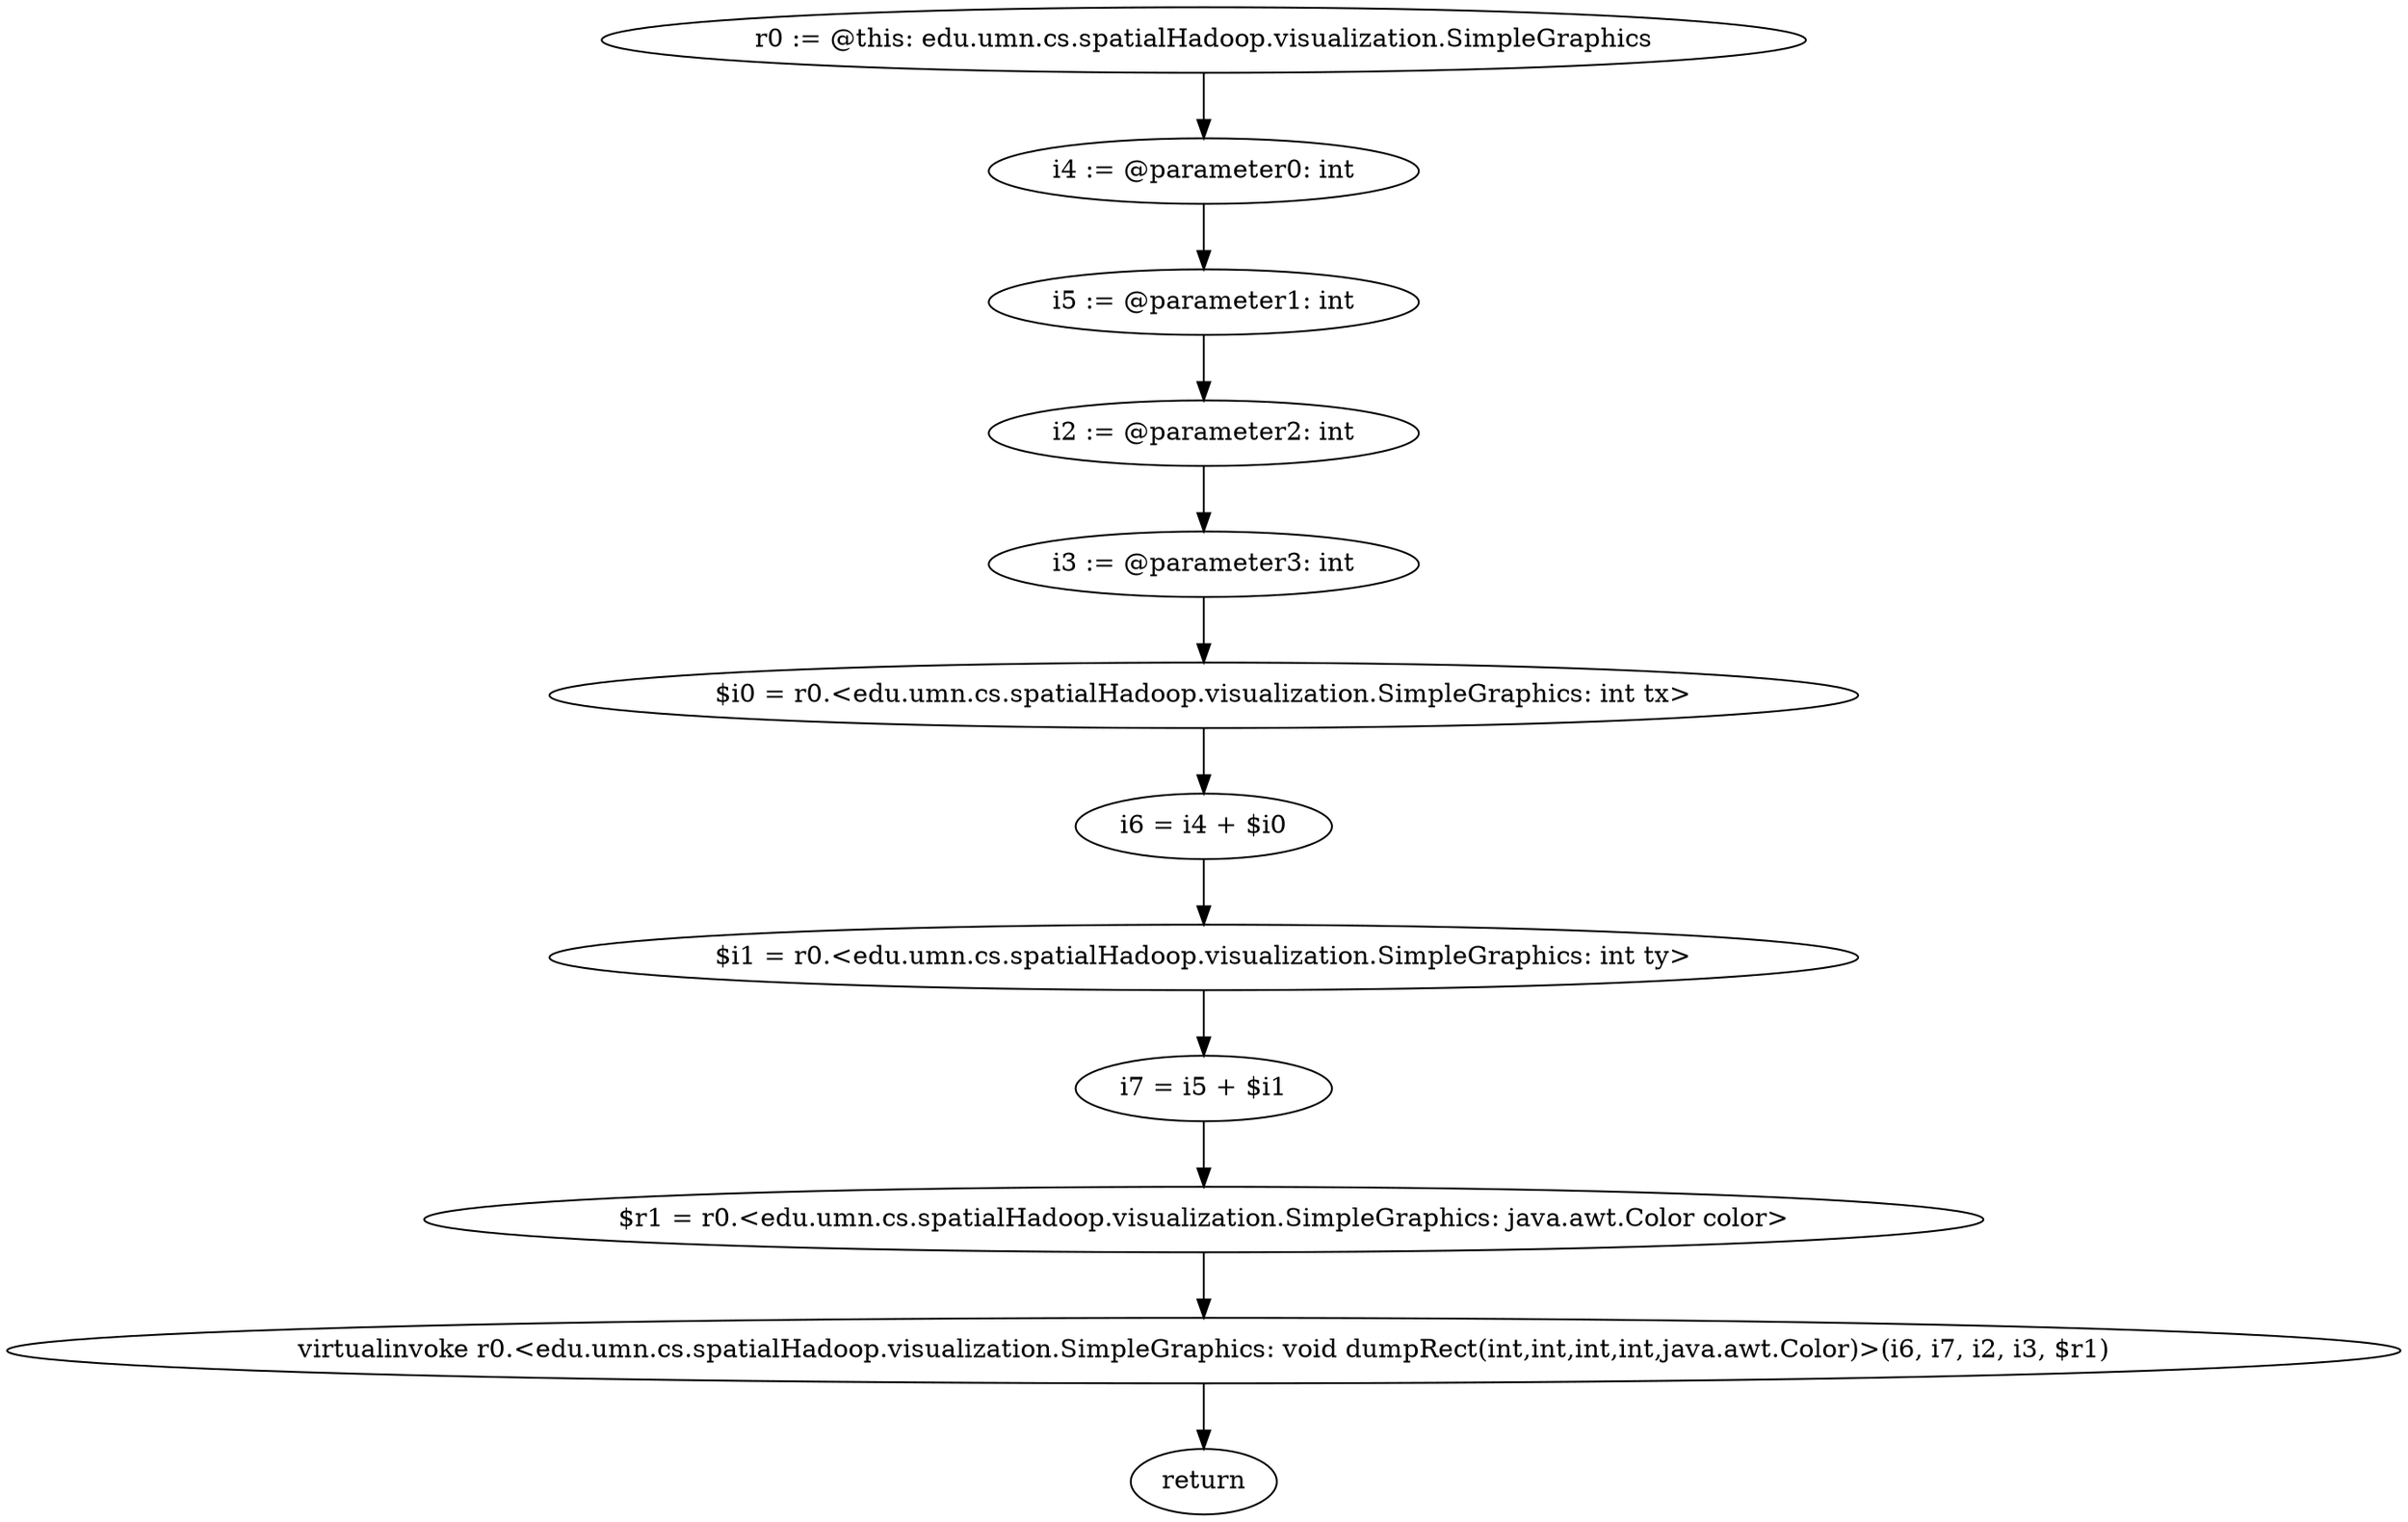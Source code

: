 digraph "unitGraph" {
    "r0 := @this: edu.umn.cs.spatialHadoop.visualization.SimpleGraphics"
    "i4 := @parameter0: int"
    "i5 := @parameter1: int"
    "i2 := @parameter2: int"
    "i3 := @parameter3: int"
    "$i0 = r0.<edu.umn.cs.spatialHadoop.visualization.SimpleGraphics: int tx>"
    "i6 = i4 + $i0"
    "$i1 = r0.<edu.umn.cs.spatialHadoop.visualization.SimpleGraphics: int ty>"
    "i7 = i5 + $i1"
    "$r1 = r0.<edu.umn.cs.spatialHadoop.visualization.SimpleGraphics: java.awt.Color color>"
    "virtualinvoke r0.<edu.umn.cs.spatialHadoop.visualization.SimpleGraphics: void dumpRect(int,int,int,int,java.awt.Color)>(i6, i7, i2, i3, $r1)"
    "return"
    "r0 := @this: edu.umn.cs.spatialHadoop.visualization.SimpleGraphics"->"i4 := @parameter0: int";
    "i4 := @parameter0: int"->"i5 := @parameter1: int";
    "i5 := @parameter1: int"->"i2 := @parameter2: int";
    "i2 := @parameter2: int"->"i3 := @parameter3: int";
    "i3 := @parameter3: int"->"$i0 = r0.<edu.umn.cs.spatialHadoop.visualization.SimpleGraphics: int tx>";
    "$i0 = r0.<edu.umn.cs.spatialHadoop.visualization.SimpleGraphics: int tx>"->"i6 = i4 + $i0";
    "i6 = i4 + $i0"->"$i1 = r0.<edu.umn.cs.spatialHadoop.visualization.SimpleGraphics: int ty>";
    "$i1 = r0.<edu.umn.cs.spatialHadoop.visualization.SimpleGraphics: int ty>"->"i7 = i5 + $i1";
    "i7 = i5 + $i1"->"$r1 = r0.<edu.umn.cs.spatialHadoop.visualization.SimpleGraphics: java.awt.Color color>";
    "$r1 = r0.<edu.umn.cs.spatialHadoop.visualization.SimpleGraphics: java.awt.Color color>"->"virtualinvoke r0.<edu.umn.cs.spatialHadoop.visualization.SimpleGraphics: void dumpRect(int,int,int,int,java.awt.Color)>(i6, i7, i2, i3, $r1)";
    "virtualinvoke r0.<edu.umn.cs.spatialHadoop.visualization.SimpleGraphics: void dumpRect(int,int,int,int,java.awt.Color)>(i6, i7, i2, i3, $r1)"->"return";
}
